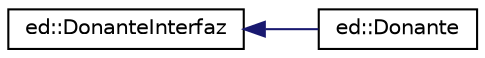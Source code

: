 digraph "Graphical Class Hierarchy"
{
  edge [fontname="Helvetica",fontsize="10",labelfontname="Helvetica",labelfontsize="10"];
  node [fontname="Helvetica",fontsize="10",shape=record];
  rankdir="LR";
  Node1 [label="ed::DonanteInterfaz",height=0.2,width=0.4,color="black", fillcolor="white", style="filled",URL="$classed_1_1DonanteInterfaz.html"];
  Node1 -> Node2 [dir="back",color="midnightblue",fontsize="10",style="solid",fontname="Helvetica"];
  Node2 [label="ed::Donante",height=0.2,width=0.4,color="black", fillcolor="white", style="filled",URL="$classed_1_1Donante.html",tooltip="Definición de la clase Donante. "];
}
